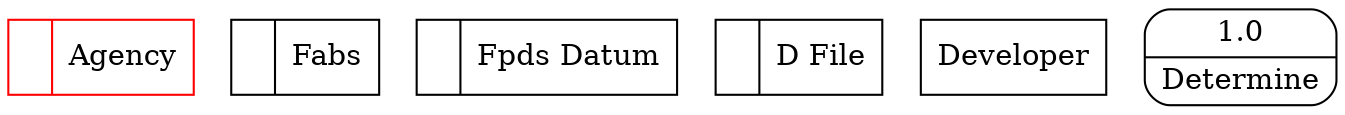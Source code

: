 digraph dfd2{ 
node[shape=record]
200 [label="<f0>  |<f1> Agency " color=red];
201 [label="<f0>  |<f1> Fabs " ];
202 [label="<f0>  |<f1> Fpds Datum " ];
203 [label="<f0>  |<f1> D File " ];
204 [label="Developer" shape=box];
205 [label="{<f0> 1.0|<f1> Determine }" shape=Mrecord];
}